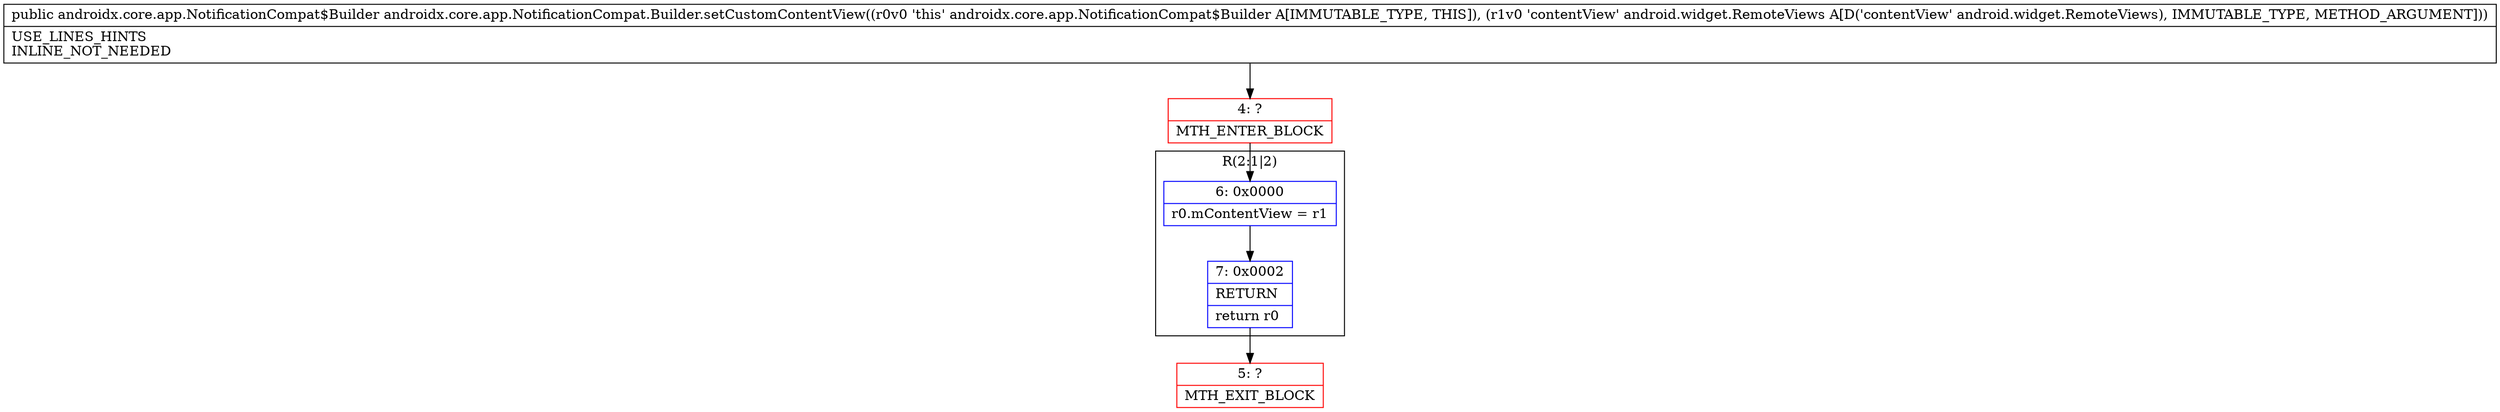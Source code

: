digraph "CFG forandroidx.core.app.NotificationCompat.Builder.setCustomContentView(Landroid\/widget\/RemoteViews;)Landroidx\/core\/app\/NotificationCompat$Builder;" {
subgraph cluster_Region_216551409 {
label = "R(2:1|2)";
node [shape=record,color=blue];
Node_6 [shape=record,label="{6\:\ 0x0000|r0.mContentView = r1\l}"];
Node_7 [shape=record,label="{7\:\ 0x0002|RETURN\l|return r0\l}"];
}
Node_4 [shape=record,color=red,label="{4\:\ ?|MTH_ENTER_BLOCK\l}"];
Node_5 [shape=record,color=red,label="{5\:\ ?|MTH_EXIT_BLOCK\l}"];
MethodNode[shape=record,label="{public androidx.core.app.NotificationCompat$Builder androidx.core.app.NotificationCompat.Builder.setCustomContentView((r0v0 'this' androidx.core.app.NotificationCompat$Builder A[IMMUTABLE_TYPE, THIS]), (r1v0 'contentView' android.widget.RemoteViews A[D('contentView' android.widget.RemoteViews), IMMUTABLE_TYPE, METHOD_ARGUMENT]))  | USE_LINES_HINTS\lINLINE_NOT_NEEDED\l}"];
MethodNode -> Node_4;Node_6 -> Node_7;
Node_7 -> Node_5;
Node_4 -> Node_6;
}


